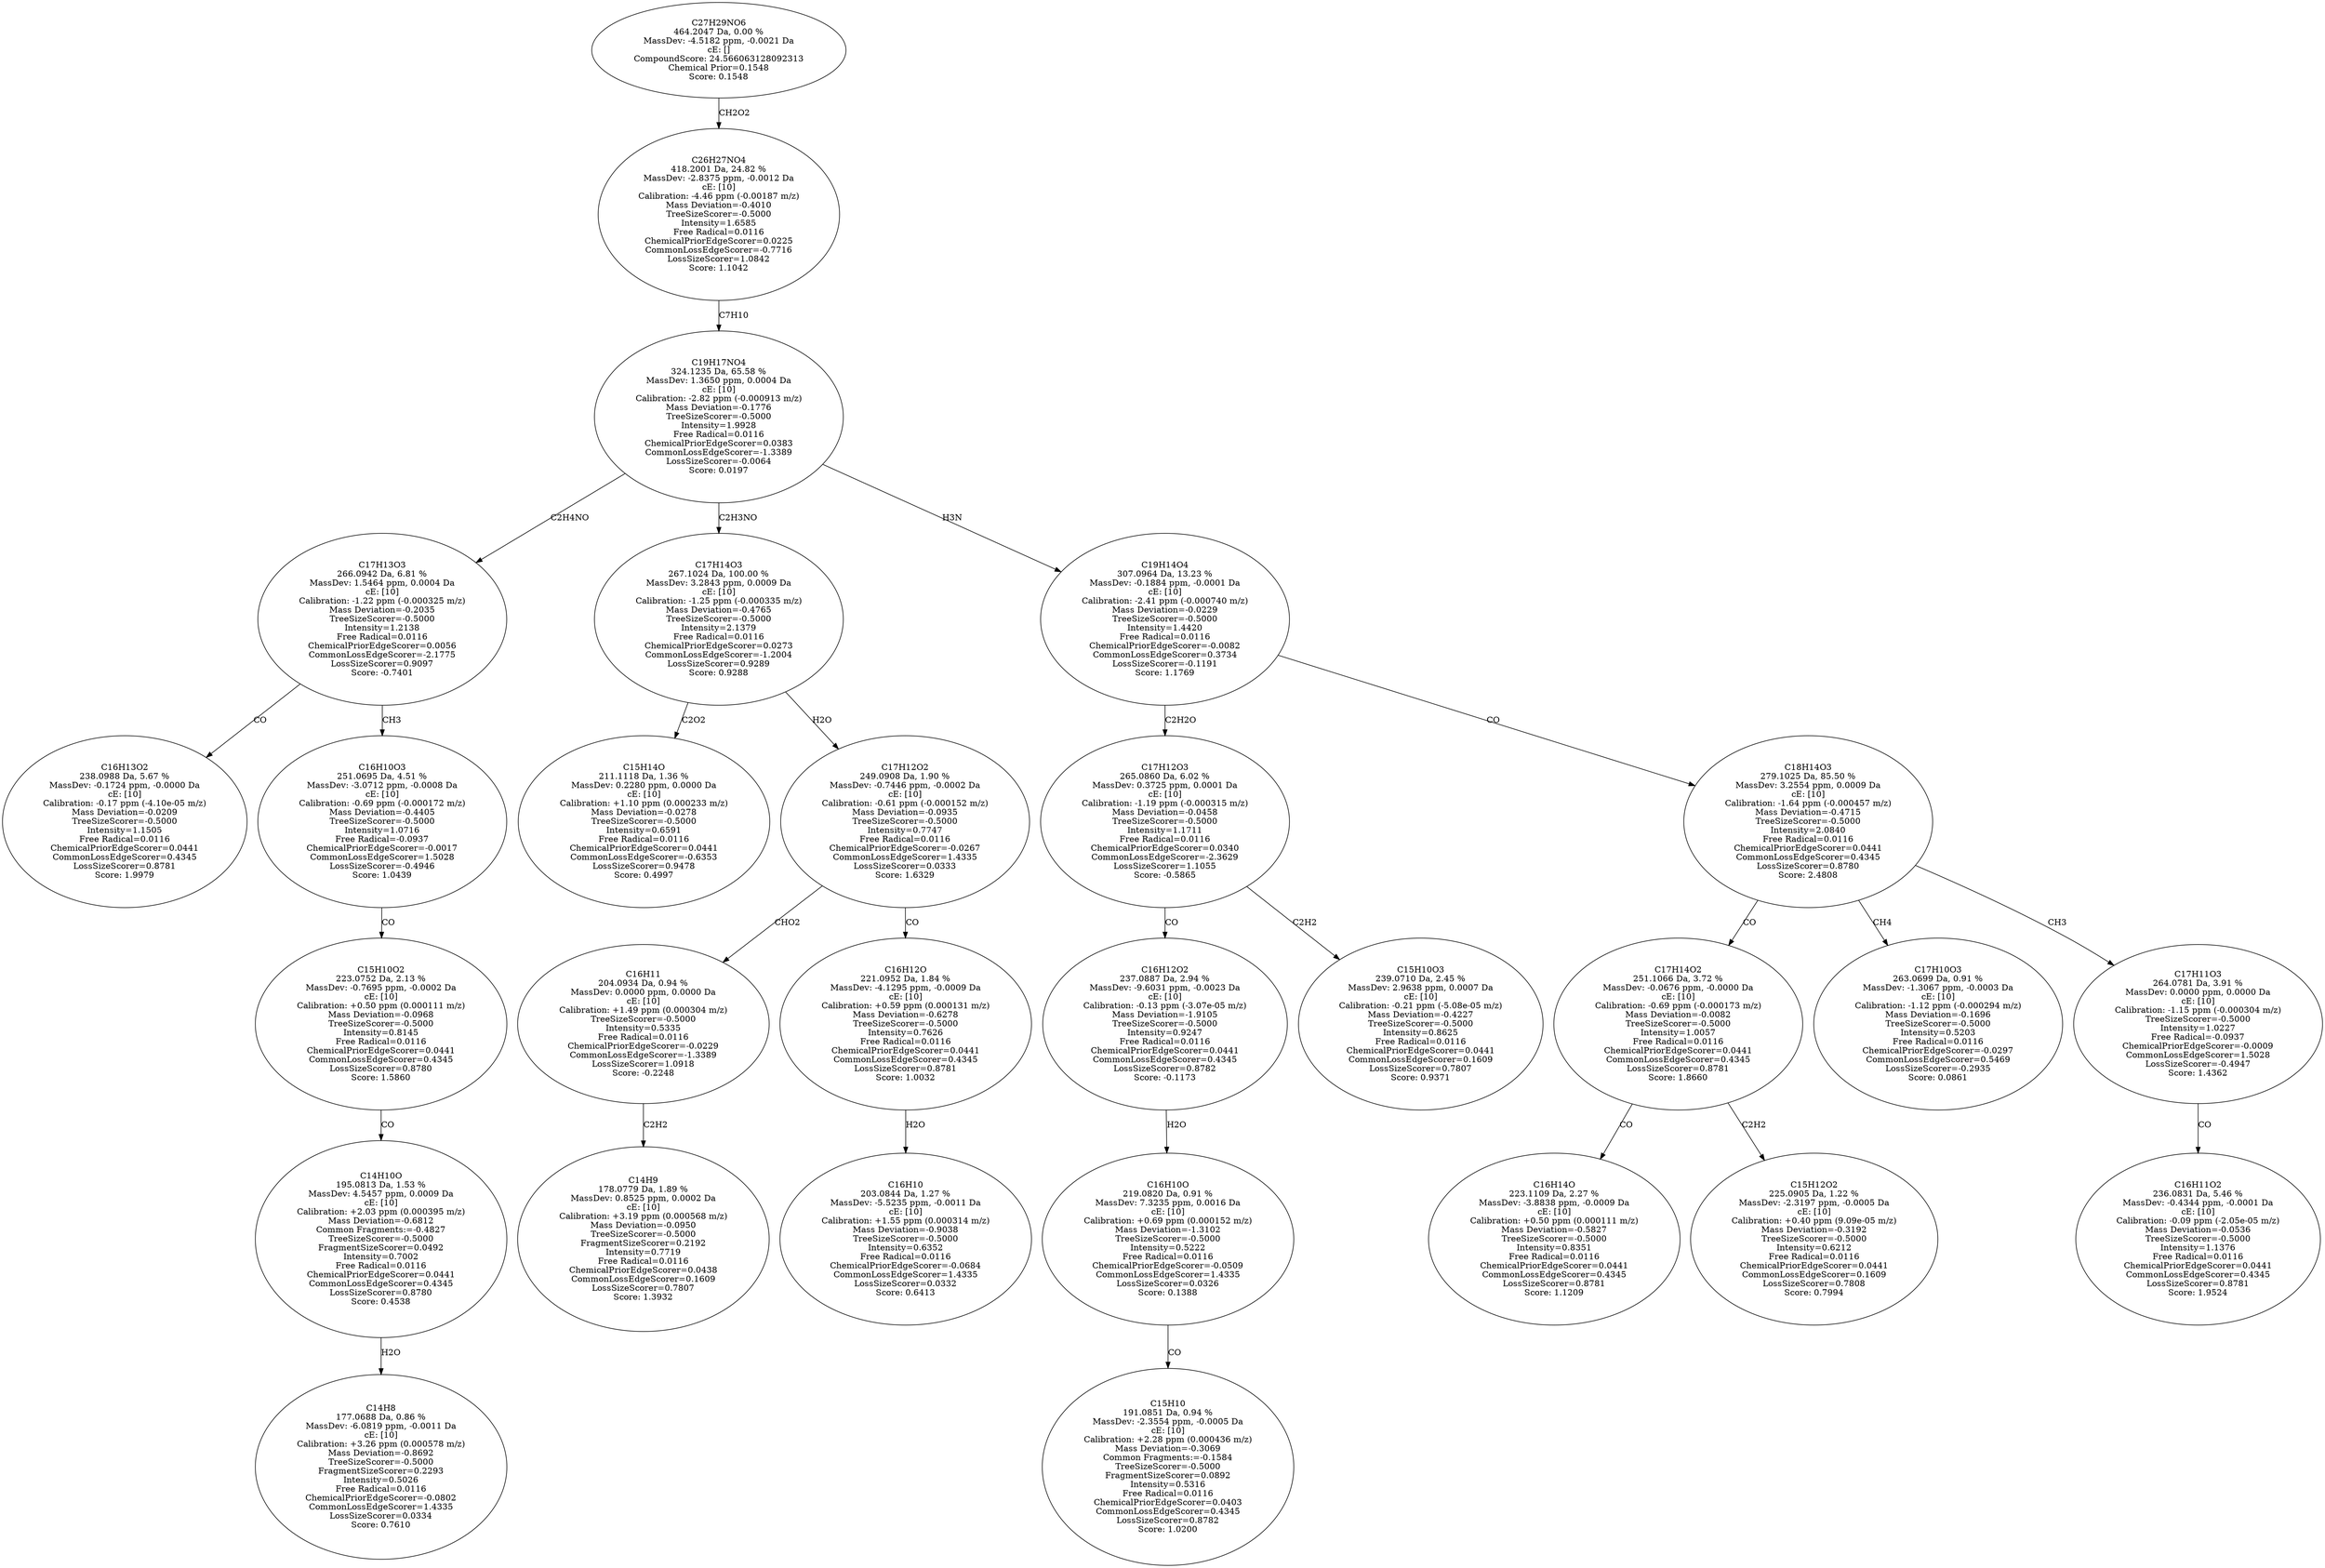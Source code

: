 strict digraph {
v1 [label="C16H13O2\n238.0988 Da, 5.67 %\nMassDev: -0.1724 ppm, -0.0000 Da\ncE: [10]\nCalibration: -0.17 ppm (-4.10e-05 m/z)\nMass Deviation=-0.0209\nTreeSizeScorer=-0.5000\nIntensity=1.1505\nFree Radical=0.0116\nChemicalPriorEdgeScorer=0.0441\nCommonLossEdgeScorer=0.4345\nLossSizeScorer=0.8781\nScore: 1.9979"];
v2 [label="C14H8\n177.0688 Da, 0.86 %\nMassDev: -6.0819 ppm, -0.0011 Da\ncE: [10]\nCalibration: +3.26 ppm (0.000578 m/z)\nMass Deviation=-0.8692\nTreeSizeScorer=-0.5000\nFragmentSizeScorer=0.2293\nIntensity=0.5026\nFree Radical=0.0116\nChemicalPriorEdgeScorer=-0.0802\nCommonLossEdgeScorer=1.4335\nLossSizeScorer=0.0334\nScore: 0.7610"];
v3 [label="C14H10O\n195.0813 Da, 1.53 %\nMassDev: 4.5457 ppm, 0.0009 Da\ncE: [10]\nCalibration: +2.03 ppm (0.000395 m/z)\nMass Deviation=-0.6812\nCommon Fragments:=-0.4827\nTreeSizeScorer=-0.5000\nFragmentSizeScorer=0.0492\nIntensity=0.7002\nFree Radical=0.0116\nChemicalPriorEdgeScorer=0.0441\nCommonLossEdgeScorer=0.4345\nLossSizeScorer=0.8780\nScore: 0.4538"];
v4 [label="C15H10O2\n223.0752 Da, 2.13 %\nMassDev: -0.7695 ppm, -0.0002 Da\ncE: [10]\nCalibration: +0.50 ppm (0.000111 m/z)\nMass Deviation=-0.0968\nTreeSizeScorer=-0.5000\nIntensity=0.8145\nFree Radical=0.0116\nChemicalPriorEdgeScorer=0.0441\nCommonLossEdgeScorer=0.4345\nLossSizeScorer=0.8780\nScore: 1.5860"];
v5 [label="C16H10O3\n251.0695 Da, 4.51 %\nMassDev: -3.0712 ppm, -0.0008 Da\ncE: [10]\nCalibration: -0.69 ppm (-0.000172 m/z)\nMass Deviation=-0.4405\nTreeSizeScorer=-0.5000\nIntensity=1.0716\nFree Radical=-0.0937\nChemicalPriorEdgeScorer=-0.0017\nCommonLossEdgeScorer=1.5028\nLossSizeScorer=-0.4946\nScore: 1.0439"];
v6 [label="C17H13O3\n266.0942 Da, 6.81 %\nMassDev: 1.5464 ppm, 0.0004 Da\ncE: [10]\nCalibration: -1.22 ppm (-0.000325 m/z)\nMass Deviation=-0.2035\nTreeSizeScorer=-0.5000\nIntensity=1.2138\nFree Radical=0.0116\nChemicalPriorEdgeScorer=0.0056\nCommonLossEdgeScorer=-2.1775\nLossSizeScorer=0.9097\nScore: -0.7401"];
v7 [label="C15H14O\n211.1118 Da, 1.36 %\nMassDev: 0.2280 ppm, 0.0000 Da\ncE: [10]\nCalibration: +1.10 ppm (0.000233 m/z)\nMass Deviation=-0.0278\nTreeSizeScorer=-0.5000\nIntensity=0.6591\nFree Radical=0.0116\nChemicalPriorEdgeScorer=0.0441\nCommonLossEdgeScorer=-0.6353\nLossSizeScorer=0.9478\nScore: 0.4997"];
v8 [label="C14H9\n178.0779 Da, 1.89 %\nMassDev: 0.8525 ppm, 0.0002 Da\ncE: [10]\nCalibration: +3.19 ppm (0.000568 m/z)\nMass Deviation=-0.0950\nTreeSizeScorer=-0.5000\nFragmentSizeScorer=0.2192\nIntensity=0.7719\nFree Radical=0.0116\nChemicalPriorEdgeScorer=0.0438\nCommonLossEdgeScorer=0.1609\nLossSizeScorer=0.7807\nScore: 1.3932"];
v9 [label="C16H11\n204.0934 Da, 0.94 %\nMassDev: 0.0000 ppm, 0.0000 Da\ncE: [10]\nCalibration: +1.49 ppm (0.000304 m/z)\nTreeSizeScorer=-0.5000\nIntensity=0.5335\nFree Radical=0.0116\nChemicalPriorEdgeScorer=-0.0229\nCommonLossEdgeScorer=-1.3389\nLossSizeScorer=1.0918\nScore: -0.2248"];
v10 [label="C16H10\n203.0844 Da, 1.27 %\nMassDev: -5.5235 ppm, -0.0011 Da\ncE: [10]\nCalibration: +1.55 ppm (0.000314 m/z)\nMass Deviation=-0.9038\nTreeSizeScorer=-0.5000\nIntensity=0.6352\nFree Radical=0.0116\nChemicalPriorEdgeScorer=-0.0684\nCommonLossEdgeScorer=1.4335\nLossSizeScorer=0.0332\nScore: 0.6413"];
v11 [label="C16H12O\n221.0952 Da, 1.84 %\nMassDev: -4.1295 ppm, -0.0009 Da\ncE: [10]\nCalibration: +0.59 ppm (0.000131 m/z)\nMass Deviation=-0.6278\nTreeSizeScorer=-0.5000\nIntensity=0.7626\nFree Radical=0.0116\nChemicalPriorEdgeScorer=0.0441\nCommonLossEdgeScorer=0.4345\nLossSizeScorer=0.8781\nScore: 1.0032"];
v12 [label="C17H12O2\n249.0908 Da, 1.90 %\nMassDev: -0.7446 ppm, -0.0002 Da\ncE: [10]\nCalibration: -0.61 ppm (-0.000152 m/z)\nMass Deviation=-0.0935\nTreeSizeScorer=-0.5000\nIntensity=0.7747\nFree Radical=0.0116\nChemicalPriorEdgeScorer=-0.0267\nCommonLossEdgeScorer=1.4335\nLossSizeScorer=0.0333\nScore: 1.6329"];
v13 [label="C17H14O3\n267.1024 Da, 100.00 %\nMassDev: 3.2843 ppm, 0.0009 Da\ncE: [10]\nCalibration: -1.25 ppm (-0.000335 m/z)\nMass Deviation=-0.4765\nTreeSizeScorer=-0.5000\nIntensity=2.1379\nFree Radical=0.0116\nChemicalPriorEdgeScorer=0.0273\nCommonLossEdgeScorer=-1.2004\nLossSizeScorer=0.9289\nScore: 0.9288"];
v14 [label="C15H10\n191.0851 Da, 0.94 %\nMassDev: -2.3554 ppm, -0.0005 Da\ncE: [10]\nCalibration: +2.28 ppm (0.000436 m/z)\nMass Deviation=-0.3069\nCommon Fragments:=-0.1584\nTreeSizeScorer=-0.5000\nFragmentSizeScorer=0.0892\nIntensity=0.5316\nFree Radical=0.0116\nChemicalPriorEdgeScorer=0.0403\nCommonLossEdgeScorer=0.4345\nLossSizeScorer=0.8782\nScore: 1.0200"];
v15 [label="C16H10O\n219.0820 Da, 0.91 %\nMassDev: 7.3235 ppm, 0.0016 Da\ncE: [10]\nCalibration: +0.69 ppm (0.000152 m/z)\nMass Deviation=-1.3102\nTreeSizeScorer=-0.5000\nIntensity=0.5222\nFree Radical=0.0116\nChemicalPriorEdgeScorer=-0.0509\nCommonLossEdgeScorer=1.4335\nLossSizeScorer=0.0326\nScore: 0.1388"];
v16 [label="C16H12O2\n237.0887 Da, 2.94 %\nMassDev: -9.6031 ppm, -0.0023 Da\ncE: [10]\nCalibration: -0.13 ppm (-3.07e-05 m/z)\nMass Deviation=-1.9105\nTreeSizeScorer=-0.5000\nIntensity=0.9247\nFree Radical=0.0116\nChemicalPriorEdgeScorer=0.0441\nCommonLossEdgeScorer=0.4345\nLossSizeScorer=0.8782\nScore: -0.1173"];
v17 [label="C15H10O3\n239.0710 Da, 2.45 %\nMassDev: 2.9638 ppm, 0.0007 Da\ncE: [10]\nCalibration: -0.21 ppm (-5.08e-05 m/z)\nMass Deviation=-0.4227\nTreeSizeScorer=-0.5000\nIntensity=0.8625\nFree Radical=0.0116\nChemicalPriorEdgeScorer=0.0441\nCommonLossEdgeScorer=0.1609\nLossSizeScorer=0.7807\nScore: 0.9371"];
v18 [label="C17H12O3\n265.0860 Da, 6.02 %\nMassDev: 0.3725 ppm, 0.0001 Da\ncE: [10]\nCalibration: -1.19 ppm (-0.000315 m/z)\nMass Deviation=-0.0458\nTreeSizeScorer=-0.5000\nIntensity=1.1711\nFree Radical=0.0116\nChemicalPriorEdgeScorer=0.0340\nCommonLossEdgeScorer=-2.3629\nLossSizeScorer=1.1055\nScore: -0.5865"];
v19 [label="C16H14O\n223.1109 Da, 2.27 %\nMassDev: -3.8838 ppm, -0.0009 Da\ncE: [10]\nCalibration: +0.50 ppm (0.000111 m/z)\nMass Deviation=-0.5827\nTreeSizeScorer=-0.5000\nIntensity=0.8351\nFree Radical=0.0116\nChemicalPriorEdgeScorer=0.0441\nCommonLossEdgeScorer=0.4345\nLossSizeScorer=0.8781\nScore: 1.1209"];
v20 [label="C15H12O2\n225.0905 Da, 1.22 %\nMassDev: -2.3197 ppm, -0.0005 Da\ncE: [10]\nCalibration: +0.40 ppm (9.09e-05 m/z)\nMass Deviation=-0.3192\nTreeSizeScorer=-0.5000\nIntensity=0.6212\nFree Radical=0.0116\nChemicalPriorEdgeScorer=0.0441\nCommonLossEdgeScorer=0.1609\nLossSizeScorer=0.7808\nScore: 0.7994"];
v21 [label="C17H14O2\n251.1066 Da, 3.72 %\nMassDev: -0.0676 ppm, -0.0000 Da\ncE: [10]\nCalibration: -0.69 ppm (-0.000173 m/z)\nMass Deviation=-0.0082\nTreeSizeScorer=-0.5000\nIntensity=1.0057\nFree Radical=0.0116\nChemicalPriorEdgeScorer=0.0441\nCommonLossEdgeScorer=0.4345\nLossSizeScorer=0.8781\nScore: 1.8660"];
v22 [label="C17H10O3\n263.0699 Da, 0.91 %\nMassDev: -1.3067 ppm, -0.0003 Da\ncE: [10]\nCalibration: -1.12 ppm (-0.000294 m/z)\nMass Deviation=-0.1696\nTreeSizeScorer=-0.5000\nIntensity=0.5203\nFree Radical=0.0116\nChemicalPriorEdgeScorer=-0.0297\nCommonLossEdgeScorer=0.5469\nLossSizeScorer=-0.2935\nScore: 0.0861"];
v23 [label="C16H11O2\n236.0831 Da, 5.46 %\nMassDev: -0.4344 ppm, -0.0001 Da\ncE: [10]\nCalibration: -0.09 ppm (-2.05e-05 m/z)\nMass Deviation=-0.0536\nTreeSizeScorer=-0.5000\nIntensity=1.1376\nFree Radical=0.0116\nChemicalPriorEdgeScorer=0.0441\nCommonLossEdgeScorer=0.4345\nLossSizeScorer=0.8781\nScore: 1.9524"];
v24 [label="C17H11O3\n264.0781 Da, 3.91 %\nMassDev: 0.0000 ppm, 0.0000 Da\ncE: [10]\nCalibration: -1.15 ppm (-0.000304 m/z)\nTreeSizeScorer=-0.5000\nIntensity=1.0227\nFree Radical=-0.0937\nChemicalPriorEdgeScorer=-0.0009\nCommonLossEdgeScorer=1.5028\nLossSizeScorer=-0.4947\nScore: 1.4362"];
v25 [label="C18H14O3\n279.1025 Da, 85.50 %\nMassDev: 3.2554 ppm, 0.0009 Da\ncE: [10]\nCalibration: -1.64 ppm (-0.000457 m/z)\nMass Deviation=-0.4715\nTreeSizeScorer=-0.5000\nIntensity=2.0840\nFree Radical=0.0116\nChemicalPriorEdgeScorer=0.0441\nCommonLossEdgeScorer=0.4345\nLossSizeScorer=0.8780\nScore: 2.4808"];
v26 [label="C19H14O4\n307.0964 Da, 13.23 %\nMassDev: -0.1884 ppm, -0.0001 Da\ncE: [10]\nCalibration: -2.41 ppm (-0.000740 m/z)\nMass Deviation=-0.0229\nTreeSizeScorer=-0.5000\nIntensity=1.4420\nFree Radical=0.0116\nChemicalPriorEdgeScorer=-0.0082\nCommonLossEdgeScorer=0.3734\nLossSizeScorer=-0.1191\nScore: 1.1769"];
v27 [label="C19H17NO4\n324.1235 Da, 65.58 %\nMassDev: 1.3650 ppm, 0.0004 Da\ncE: [10]\nCalibration: -2.82 ppm (-0.000913 m/z)\nMass Deviation=-0.1776\nTreeSizeScorer=-0.5000\nIntensity=1.9928\nFree Radical=0.0116\nChemicalPriorEdgeScorer=0.0383\nCommonLossEdgeScorer=-1.3389\nLossSizeScorer=-0.0064\nScore: 0.0197"];
v28 [label="C26H27NO4\n418.2001 Da, 24.82 %\nMassDev: -2.8375 ppm, -0.0012 Da\ncE: [10]\nCalibration: -4.46 ppm (-0.00187 m/z)\nMass Deviation=-0.4010\nTreeSizeScorer=-0.5000\nIntensity=1.6585\nFree Radical=0.0116\nChemicalPriorEdgeScorer=0.0225\nCommonLossEdgeScorer=-0.7716\nLossSizeScorer=1.0842\nScore: 1.1042"];
v29 [label="C27H29NO6\n464.2047 Da, 0.00 %\nMassDev: -4.5182 ppm, -0.0021 Da\ncE: []\nCompoundScore: 24.566063128092313\nChemical Prior=0.1548\nScore: 0.1548"];
v6 -> v1 [label="CO"];
v3 -> v2 [label="H2O"];
v4 -> v3 [label="CO"];
v5 -> v4 [label="CO"];
v6 -> v5 [label="CH3"];
v27 -> v6 [label="C2H4NO"];
v13 -> v7 [label="C2O2"];
v9 -> v8 [label="C2H2"];
v12 -> v9 [label="CHO2"];
v11 -> v10 [label="H2O"];
v12 -> v11 [label="CO"];
v13 -> v12 [label="H2O"];
v27 -> v13 [label="C2H3NO"];
v15 -> v14 [label="CO"];
v16 -> v15 [label="H2O"];
v18 -> v16 [label="CO"];
v18 -> v17 [label="C2H2"];
v26 -> v18 [label="C2H2O"];
v21 -> v19 [label="CO"];
v21 -> v20 [label="C2H2"];
v25 -> v21 [label="CO"];
v25 -> v22 [label="CH4"];
v24 -> v23 [label="CO"];
v25 -> v24 [label="CH3"];
v26 -> v25 [label="CO"];
v27 -> v26 [label="H3N"];
v28 -> v27 [label="C7H10"];
v29 -> v28 [label="CH2O2"];
}